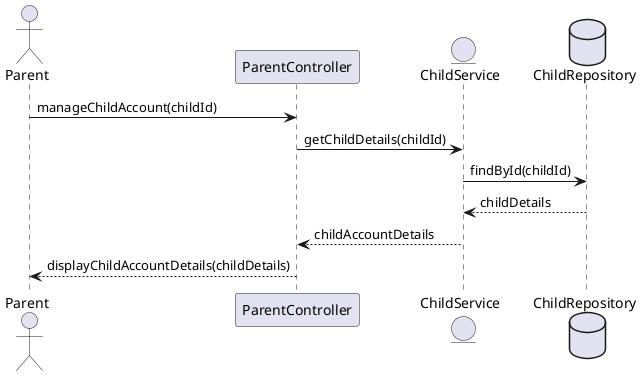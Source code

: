 @startuml
actor Parent
participant "ParentController" as PC
entity "ChildService" as CS
database "ChildRepository" as CR

Parent -> PC : manageChildAccount(childId)
PC -> CS : getChildDetails(childId)
CS -> CR : findById(childId)
CR --> CS : childDetails
CS --> PC : childAccountDetails
PC --> Parent : displayChildAccountDetails(childDetails)
@enduml